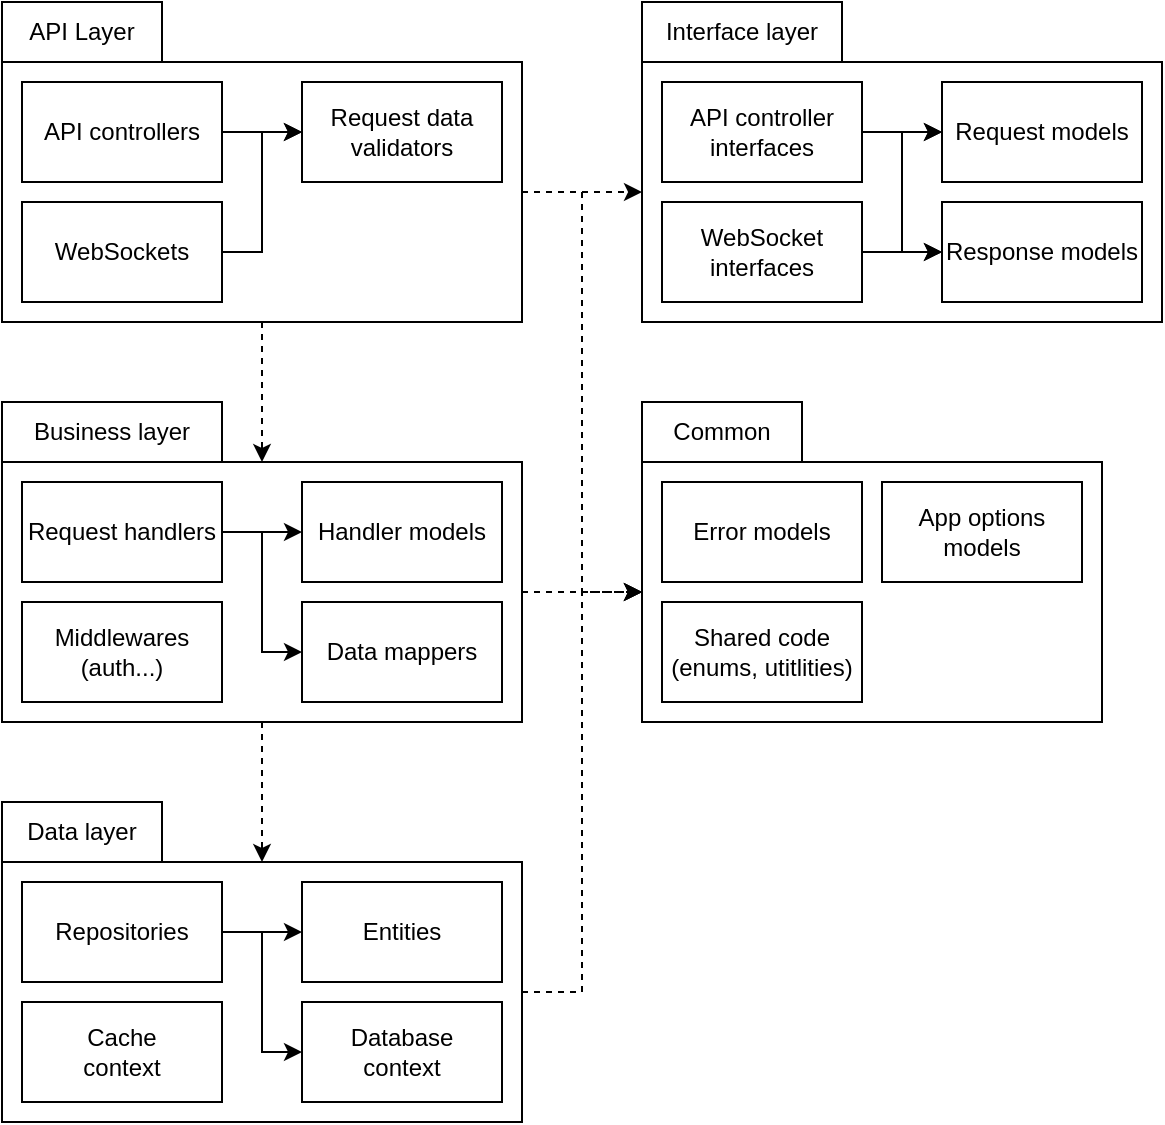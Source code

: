 <mxfile version="22.1.5" type="device">
  <diagram name="Stránka-1" id="SCNq5Kb_qcf53QLSLYbM">
    <mxGraphModel dx="1195" dy="632" grid="1" gridSize="10" guides="1" tooltips="1" connect="1" arrows="1" fold="1" page="1" pageScale="1" pageWidth="827" pageHeight="1169" math="0" shadow="0">
      <root>
        <mxCell id="0" />
        <mxCell id="1" parent="0" />
        <mxCell id="kB0tHXVSJ0gcR0_FZttp-35" value="API Layer" style="rounded=0;whiteSpace=wrap;html=1;" vertex="1" parent="1">
          <mxGeometry width="80" height="30" as="geometry" />
        </mxCell>
        <mxCell id="kB0tHXVSJ0gcR0_FZttp-75" style="edgeStyle=orthogonalEdgeStyle;rounded=0;orthogonalLoop=1;jettySize=auto;html=1;dashed=1;" edge="1" parent="1" source="kB0tHXVSJ0gcR0_FZttp-36" target="kB0tHXVSJ0gcR0_FZttp-61">
          <mxGeometry relative="1" as="geometry" />
        </mxCell>
        <mxCell id="kB0tHXVSJ0gcR0_FZttp-76" style="edgeStyle=orthogonalEdgeStyle;rounded=0;orthogonalLoop=1;jettySize=auto;html=1;dashed=1;" edge="1" parent="1" source="kB0tHXVSJ0gcR0_FZttp-36" target="kB0tHXVSJ0gcR0_FZttp-71">
          <mxGeometry relative="1" as="geometry">
            <Array as="points">
              <mxPoint x="290" y="95" />
              <mxPoint x="290" y="295" />
            </Array>
          </mxGeometry>
        </mxCell>
        <mxCell id="kB0tHXVSJ0gcR0_FZttp-79" style="edgeStyle=orthogonalEdgeStyle;rounded=0;orthogonalLoop=1;jettySize=auto;html=1;dashed=1;" edge="1" parent="1" source="kB0tHXVSJ0gcR0_FZttp-36" target="kB0tHXVSJ0gcR0_FZttp-41">
          <mxGeometry relative="1" as="geometry" />
        </mxCell>
        <mxCell id="kB0tHXVSJ0gcR0_FZttp-36" value="" style="rounded=0;whiteSpace=wrap;html=1;fillColor=none;" vertex="1" parent="1">
          <mxGeometry y="30" width="260" height="130" as="geometry" />
        </mxCell>
        <mxCell id="kB0tHXVSJ0gcR0_FZttp-47" style="edgeStyle=orthogonalEdgeStyle;rounded=0;orthogonalLoop=1;jettySize=auto;html=1;" edge="1" parent="1" source="kB0tHXVSJ0gcR0_FZttp-37" target="kB0tHXVSJ0gcR0_FZttp-39">
          <mxGeometry relative="1" as="geometry" />
        </mxCell>
        <mxCell id="kB0tHXVSJ0gcR0_FZttp-37" value="API controllers" style="rounded=0;whiteSpace=wrap;html=1;" vertex="1" parent="1">
          <mxGeometry x="10" y="40" width="100" height="50" as="geometry" />
        </mxCell>
        <mxCell id="kB0tHXVSJ0gcR0_FZttp-48" style="edgeStyle=orthogonalEdgeStyle;rounded=0;orthogonalLoop=1;jettySize=auto;html=1;" edge="1" parent="1" source="kB0tHXVSJ0gcR0_FZttp-38" target="kB0tHXVSJ0gcR0_FZttp-39">
          <mxGeometry relative="1" as="geometry">
            <Array as="points">
              <mxPoint x="130" y="125" />
              <mxPoint x="130" y="65" />
            </Array>
          </mxGeometry>
        </mxCell>
        <mxCell id="kB0tHXVSJ0gcR0_FZttp-38" value="WebSockets" style="rounded=0;whiteSpace=wrap;html=1;" vertex="1" parent="1">
          <mxGeometry x="10" y="100" width="100" height="50" as="geometry" />
        </mxCell>
        <mxCell id="kB0tHXVSJ0gcR0_FZttp-39" value="Request data validators" style="rounded=0;whiteSpace=wrap;html=1;" vertex="1" parent="1">
          <mxGeometry x="150" y="40" width="100" height="50" as="geometry" />
        </mxCell>
        <mxCell id="kB0tHXVSJ0gcR0_FZttp-40" value="Business layer" style="rounded=0;whiteSpace=wrap;html=1;" vertex="1" parent="1">
          <mxGeometry y="200" width="110" height="30" as="geometry" />
        </mxCell>
        <mxCell id="kB0tHXVSJ0gcR0_FZttp-77" style="edgeStyle=orthogonalEdgeStyle;rounded=0;orthogonalLoop=1;jettySize=auto;html=1;dashed=1;" edge="1" parent="1" source="kB0tHXVSJ0gcR0_FZttp-41" target="kB0tHXVSJ0gcR0_FZttp-71">
          <mxGeometry relative="1" as="geometry" />
        </mxCell>
        <mxCell id="kB0tHXVSJ0gcR0_FZttp-80" style="edgeStyle=orthogonalEdgeStyle;rounded=0;orthogonalLoop=1;jettySize=auto;html=1;dashed=1;" edge="1" parent="1" source="kB0tHXVSJ0gcR0_FZttp-41" target="kB0tHXVSJ0gcR0_FZttp-53">
          <mxGeometry relative="1" as="geometry" />
        </mxCell>
        <mxCell id="kB0tHXVSJ0gcR0_FZttp-41" value="" style="rounded=0;whiteSpace=wrap;html=1;fillColor=none;" vertex="1" parent="1">
          <mxGeometry y="230" width="260" height="130" as="geometry" />
        </mxCell>
        <mxCell id="kB0tHXVSJ0gcR0_FZttp-46" style="edgeStyle=orthogonalEdgeStyle;rounded=0;orthogonalLoop=1;jettySize=auto;html=1;" edge="1" parent="1" source="kB0tHXVSJ0gcR0_FZttp-42" target="kB0tHXVSJ0gcR0_FZttp-44">
          <mxGeometry relative="1" as="geometry" />
        </mxCell>
        <mxCell id="kB0tHXVSJ0gcR0_FZttp-50" style="edgeStyle=orthogonalEdgeStyle;rounded=0;orthogonalLoop=1;jettySize=auto;html=1;" edge="1" parent="1" source="kB0tHXVSJ0gcR0_FZttp-42" target="kB0tHXVSJ0gcR0_FZttp-49">
          <mxGeometry relative="1" as="geometry">
            <Array as="points">
              <mxPoint x="130" y="265" />
              <mxPoint x="130" y="325" />
            </Array>
          </mxGeometry>
        </mxCell>
        <mxCell id="kB0tHXVSJ0gcR0_FZttp-42" value="Request handlers" style="rounded=0;whiteSpace=wrap;html=1;" vertex="1" parent="1">
          <mxGeometry x="10" y="240" width="100" height="50" as="geometry" />
        </mxCell>
        <mxCell id="kB0tHXVSJ0gcR0_FZttp-44" value="Handler models" style="rounded=0;whiteSpace=wrap;html=1;" vertex="1" parent="1">
          <mxGeometry x="150" y="240" width="100" height="50" as="geometry" />
        </mxCell>
        <mxCell id="kB0tHXVSJ0gcR0_FZttp-49" value="Data mappers" style="rounded=0;whiteSpace=wrap;html=1;" vertex="1" parent="1">
          <mxGeometry x="150" y="300" width="100" height="50" as="geometry" />
        </mxCell>
        <mxCell id="kB0tHXVSJ0gcR0_FZttp-51" value="Middlewares&lt;br&gt;(auth...)" style="rounded=0;whiteSpace=wrap;html=1;" vertex="1" parent="1">
          <mxGeometry x="10" y="300" width="100" height="50" as="geometry" />
        </mxCell>
        <mxCell id="kB0tHXVSJ0gcR0_FZttp-52" value="Data layer" style="rounded=0;whiteSpace=wrap;html=1;" vertex="1" parent="1">
          <mxGeometry y="400" width="80" height="30" as="geometry" />
        </mxCell>
        <mxCell id="kB0tHXVSJ0gcR0_FZttp-78" style="edgeStyle=orthogonalEdgeStyle;rounded=0;orthogonalLoop=1;jettySize=auto;html=1;dashed=1;" edge="1" parent="1" source="kB0tHXVSJ0gcR0_FZttp-53" target="kB0tHXVSJ0gcR0_FZttp-71">
          <mxGeometry relative="1" as="geometry">
            <Array as="points">
              <mxPoint x="290" y="495" />
              <mxPoint x="290" y="295" />
            </Array>
          </mxGeometry>
        </mxCell>
        <mxCell id="kB0tHXVSJ0gcR0_FZttp-53" value="" style="rounded=0;whiteSpace=wrap;html=1;fillColor=none;" vertex="1" parent="1">
          <mxGeometry y="430" width="260" height="130" as="geometry" />
        </mxCell>
        <mxCell id="kB0tHXVSJ0gcR0_FZttp-56" style="edgeStyle=orthogonalEdgeStyle;rounded=0;orthogonalLoop=1;jettySize=auto;html=1;" edge="1" parent="1" source="kB0tHXVSJ0gcR0_FZttp-54" target="kB0tHXVSJ0gcR0_FZttp-55">
          <mxGeometry relative="1" as="geometry" />
        </mxCell>
        <mxCell id="kB0tHXVSJ0gcR0_FZttp-58" style="edgeStyle=orthogonalEdgeStyle;rounded=0;orthogonalLoop=1;jettySize=auto;html=1;" edge="1" parent="1" source="kB0tHXVSJ0gcR0_FZttp-54" target="kB0tHXVSJ0gcR0_FZttp-57">
          <mxGeometry relative="1" as="geometry">
            <Array as="points">
              <mxPoint x="130" y="465" />
              <mxPoint x="130" y="525" />
            </Array>
          </mxGeometry>
        </mxCell>
        <mxCell id="kB0tHXVSJ0gcR0_FZttp-54" value="Repositories" style="rounded=0;whiteSpace=wrap;html=1;" vertex="1" parent="1">
          <mxGeometry x="10" y="440" width="100" height="50" as="geometry" />
        </mxCell>
        <mxCell id="kB0tHXVSJ0gcR0_FZttp-55" value="Entities" style="rounded=0;whiteSpace=wrap;html=1;" vertex="1" parent="1">
          <mxGeometry x="150" y="440" width="100" height="50" as="geometry" />
        </mxCell>
        <mxCell id="kB0tHXVSJ0gcR0_FZttp-57" value="Database&lt;br&gt;context" style="rounded=0;whiteSpace=wrap;html=1;" vertex="1" parent="1">
          <mxGeometry x="150" y="500" width="100" height="50" as="geometry" />
        </mxCell>
        <mxCell id="kB0tHXVSJ0gcR0_FZttp-59" value="Cache&lt;br&gt;context" style="rounded=0;whiteSpace=wrap;html=1;" vertex="1" parent="1">
          <mxGeometry x="10" y="500" width="100" height="50" as="geometry" />
        </mxCell>
        <mxCell id="kB0tHXVSJ0gcR0_FZttp-60" value="Interface layer" style="rounded=0;whiteSpace=wrap;html=1;" vertex="1" parent="1">
          <mxGeometry x="320" width="100" height="30" as="geometry" />
        </mxCell>
        <mxCell id="kB0tHXVSJ0gcR0_FZttp-61" value="" style="rounded=0;whiteSpace=wrap;html=1;fillColor=none;" vertex="1" parent="1">
          <mxGeometry x="320" y="30" width="260" height="130" as="geometry" />
        </mxCell>
        <mxCell id="kB0tHXVSJ0gcR0_FZttp-65" style="edgeStyle=orthogonalEdgeStyle;rounded=0;orthogonalLoop=1;jettySize=auto;html=1;dashed=1;" edge="1" parent="1" source="kB0tHXVSJ0gcR0_FZttp-62" target="kB0tHXVSJ0gcR0_FZttp-64">
          <mxGeometry relative="1" as="geometry" />
        </mxCell>
        <mxCell id="kB0tHXVSJ0gcR0_FZttp-68" style="edgeStyle=orthogonalEdgeStyle;rounded=0;orthogonalLoop=1;jettySize=auto;html=1;" edge="1" parent="1" source="kB0tHXVSJ0gcR0_FZttp-62" target="kB0tHXVSJ0gcR0_FZttp-67">
          <mxGeometry relative="1" as="geometry">
            <Array as="points">
              <mxPoint x="450" y="65" />
              <mxPoint x="450" y="125" />
            </Array>
          </mxGeometry>
        </mxCell>
        <mxCell id="kB0tHXVSJ0gcR0_FZttp-62" value="API controller interfaces" style="rounded=0;whiteSpace=wrap;html=1;" vertex="1" parent="1">
          <mxGeometry x="330" y="40" width="100" height="50" as="geometry" />
        </mxCell>
        <mxCell id="kB0tHXVSJ0gcR0_FZttp-66" style="edgeStyle=orthogonalEdgeStyle;rounded=0;orthogonalLoop=1;jettySize=auto;html=1;" edge="1" parent="1" source="kB0tHXVSJ0gcR0_FZttp-63" target="kB0tHXVSJ0gcR0_FZttp-64">
          <mxGeometry relative="1" as="geometry">
            <Array as="points">
              <mxPoint x="450" y="125" />
              <mxPoint x="450" y="65" />
            </Array>
          </mxGeometry>
        </mxCell>
        <mxCell id="kB0tHXVSJ0gcR0_FZttp-69" style="edgeStyle=orthogonalEdgeStyle;rounded=0;orthogonalLoop=1;jettySize=auto;html=1;dashed=1;" edge="1" parent="1" source="kB0tHXVSJ0gcR0_FZttp-63" target="kB0tHXVSJ0gcR0_FZttp-67">
          <mxGeometry relative="1" as="geometry" />
        </mxCell>
        <mxCell id="kB0tHXVSJ0gcR0_FZttp-63" value="WebSocket interfaces" style="rounded=0;whiteSpace=wrap;html=1;" vertex="1" parent="1">
          <mxGeometry x="330" y="100" width="100" height="50" as="geometry" />
        </mxCell>
        <mxCell id="kB0tHXVSJ0gcR0_FZttp-64" value="Request models" style="rounded=0;whiteSpace=wrap;html=1;" vertex="1" parent="1">
          <mxGeometry x="470" y="40" width="100" height="50" as="geometry" />
        </mxCell>
        <mxCell id="kB0tHXVSJ0gcR0_FZttp-67" value="Response models" style="rounded=0;whiteSpace=wrap;html=1;" vertex="1" parent="1">
          <mxGeometry x="470" y="100" width="100" height="50" as="geometry" />
        </mxCell>
        <mxCell id="kB0tHXVSJ0gcR0_FZttp-70" value="Common" style="rounded=0;whiteSpace=wrap;html=1;" vertex="1" parent="1">
          <mxGeometry x="320" y="200" width="80" height="30" as="geometry" />
        </mxCell>
        <mxCell id="kB0tHXVSJ0gcR0_FZttp-71" value="" style="rounded=0;whiteSpace=wrap;html=1;fillColor=none;" vertex="1" parent="1">
          <mxGeometry x="320" y="230" width="230" height="130" as="geometry" />
        </mxCell>
        <mxCell id="kB0tHXVSJ0gcR0_FZttp-72" value="Error models" style="rounded=0;whiteSpace=wrap;html=1;" vertex="1" parent="1">
          <mxGeometry x="330" y="240" width="100" height="50" as="geometry" />
        </mxCell>
        <mxCell id="kB0tHXVSJ0gcR0_FZttp-73" value="App options models" style="rounded=0;whiteSpace=wrap;html=1;" vertex="1" parent="1">
          <mxGeometry x="440" y="240" width="100" height="50" as="geometry" />
        </mxCell>
        <mxCell id="kB0tHXVSJ0gcR0_FZttp-74" value="Shared code (enums, utitlities)" style="rounded=0;whiteSpace=wrap;html=1;" vertex="1" parent="1">
          <mxGeometry x="330" y="300" width="100" height="50" as="geometry" />
        </mxCell>
      </root>
    </mxGraphModel>
  </diagram>
</mxfile>
